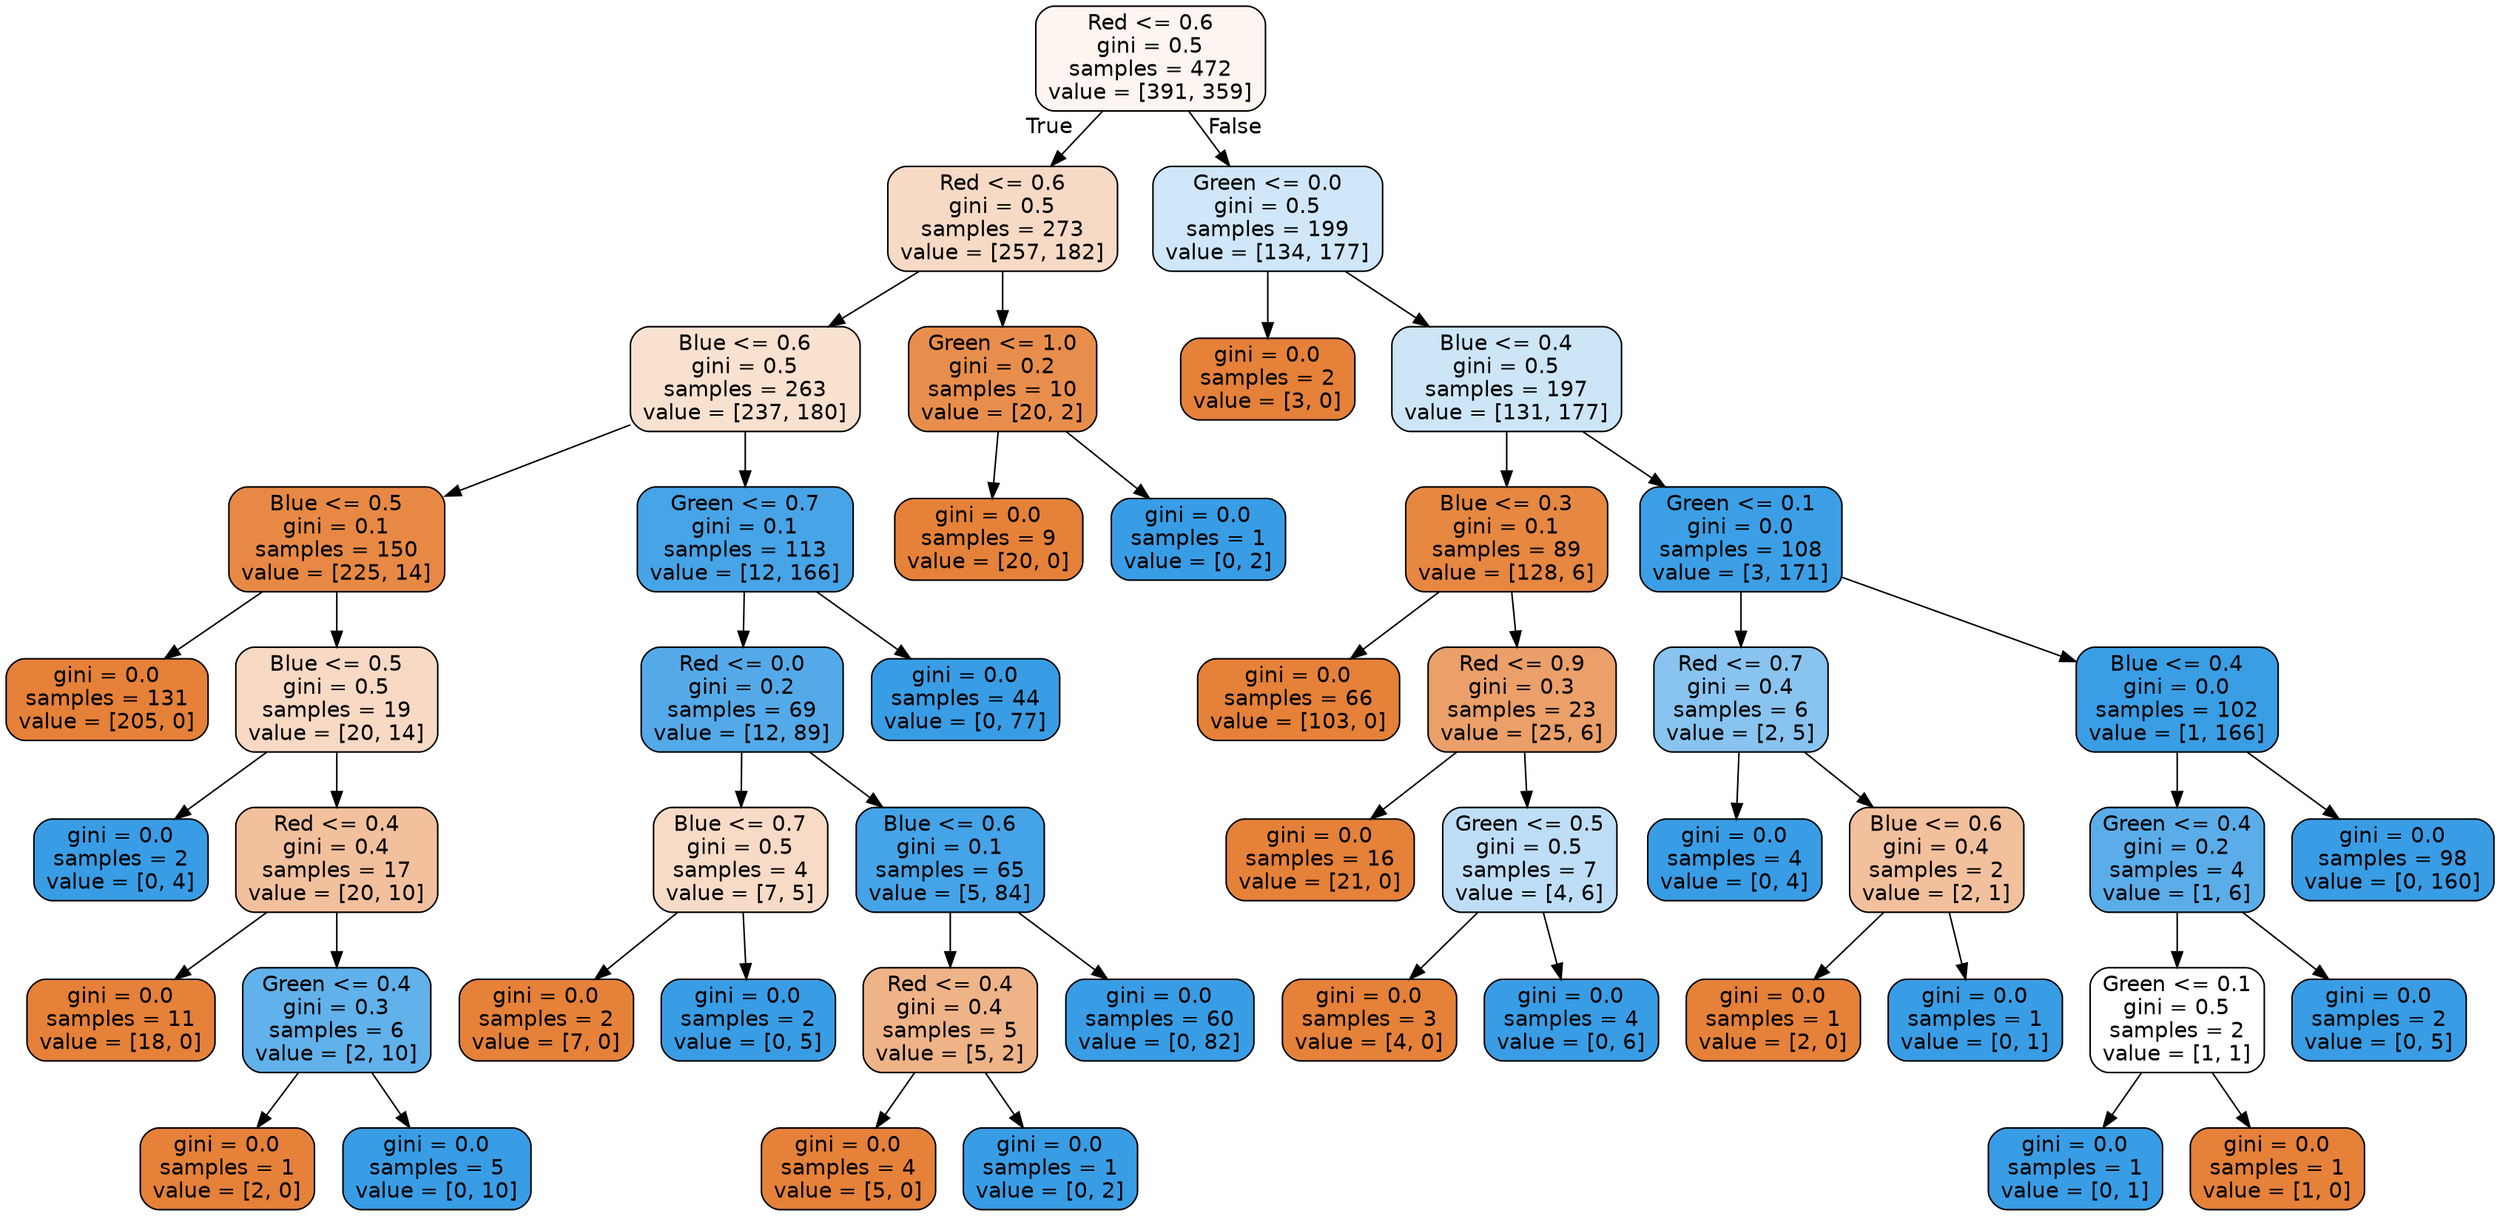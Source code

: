 digraph Tree {
node [shape=box, style="filled, rounded", color="black", fontname="helvetica"] ;
edge [fontname="helvetica"] ;
0 [label="Red <= 0.6\ngini = 0.5\nsamples = 472\nvalue = [391, 359]", fillcolor="#fdf5ef"] ;
1 [label="Red <= 0.6\ngini = 0.5\nsamples = 273\nvalue = [257, 182]", fillcolor="#f7dac5"] ;
0 -> 1 [labeldistance=2.5, labelangle=45, headlabel="True"] ;
2 [label="Blue <= 0.6\ngini = 0.5\nsamples = 263\nvalue = [237, 180]", fillcolor="#f9e1cf"] ;
1 -> 2 ;
3 [label="Blue <= 0.5\ngini = 0.1\nsamples = 150\nvalue = [225, 14]", fillcolor="#e78945"] ;
2 -> 3 ;
4 [label="gini = 0.0\nsamples = 131\nvalue = [205, 0]", fillcolor="#e58139"] ;
3 -> 4 ;
5 [label="Blue <= 0.5\ngini = 0.5\nsamples = 19\nvalue = [20, 14]", fillcolor="#f7d9c4"] ;
3 -> 5 ;
6 [label="gini = 0.0\nsamples = 2\nvalue = [0, 4]", fillcolor="#399de5"] ;
5 -> 6 ;
7 [label="Red <= 0.4\ngini = 0.4\nsamples = 17\nvalue = [20, 10]", fillcolor="#f2c09c"] ;
5 -> 7 ;
8 [label="gini = 0.0\nsamples = 11\nvalue = [18, 0]", fillcolor="#e58139"] ;
7 -> 8 ;
9 [label="Green <= 0.4\ngini = 0.3\nsamples = 6\nvalue = [2, 10]", fillcolor="#61b1ea"] ;
7 -> 9 ;
10 [label="gini = 0.0\nsamples = 1\nvalue = [2, 0]", fillcolor="#e58139"] ;
9 -> 10 ;
11 [label="gini = 0.0\nsamples = 5\nvalue = [0, 10]", fillcolor="#399de5"] ;
9 -> 11 ;
12 [label="Green <= 0.7\ngini = 0.1\nsamples = 113\nvalue = [12, 166]", fillcolor="#47a4e7"] ;
2 -> 12 ;
13 [label="Red <= 0.0\ngini = 0.2\nsamples = 69\nvalue = [12, 89]", fillcolor="#54aae9"] ;
12 -> 13 ;
14 [label="Blue <= 0.7\ngini = 0.5\nsamples = 4\nvalue = [7, 5]", fillcolor="#f8dbc6"] ;
13 -> 14 ;
15 [label="gini = 0.0\nsamples = 2\nvalue = [7, 0]", fillcolor="#e58139"] ;
14 -> 15 ;
16 [label="gini = 0.0\nsamples = 2\nvalue = [0, 5]", fillcolor="#399de5"] ;
14 -> 16 ;
17 [label="Blue <= 0.6\ngini = 0.1\nsamples = 65\nvalue = [5, 84]", fillcolor="#45a3e7"] ;
13 -> 17 ;
18 [label="Red <= 0.4\ngini = 0.4\nsamples = 5\nvalue = [5, 2]", fillcolor="#efb388"] ;
17 -> 18 ;
19 [label="gini = 0.0\nsamples = 4\nvalue = [5, 0]", fillcolor="#e58139"] ;
18 -> 19 ;
20 [label="gini = 0.0\nsamples = 1\nvalue = [0, 2]", fillcolor="#399de5"] ;
18 -> 20 ;
21 [label="gini = 0.0\nsamples = 60\nvalue = [0, 82]", fillcolor="#399de5"] ;
17 -> 21 ;
22 [label="gini = 0.0\nsamples = 44\nvalue = [0, 77]", fillcolor="#399de5"] ;
12 -> 22 ;
23 [label="Green <= 1.0\ngini = 0.2\nsamples = 10\nvalue = [20, 2]", fillcolor="#e88e4d"] ;
1 -> 23 ;
24 [label="gini = 0.0\nsamples = 9\nvalue = [20, 0]", fillcolor="#e58139"] ;
23 -> 24 ;
25 [label="gini = 0.0\nsamples = 1\nvalue = [0, 2]", fillcolor="#399de5"] ;
23 -> 25 ;
26 [label="Green <= 0.0\ngini = 0.5\nsamples = 199\nvalue = [134, 177]", fillcolor="#cfe7f9"] ;
0 -> 26 [labeldistance=2.5, labelangle=-45, headlabel="False"] ;
27 [label="gini = 0.0\nsamples = 2\nvalue = [3, 0]", fillcolor="#e58139"] ;
26 -> 27 ;
28 [label="Blue <= 0.4\ngini = 0.5\nsamples = 197\nvalue = [131, 177]", fillcolor="#cce6f8"] ;
26 -> 28 ;
29 [label="Blue <= 0.3\ngini = 0.1\nsamples = 89\nvalue = [128, 6]", fillcolor="#e68742"] ;
28 -> 29 ;
30 [label="gini = 0.0\nsamples = 66\nvalue = [103, 0]", fillcolor="#e58139"] ;
29 -> 30 ;
31 [label="Red <= 0.9\ngini = 0.3\nsamples = 23\nvalue = [25, 6]", fillcolor="#eb9f69"] ;
29 -> 31 ;
32 [label="gini = 0.0\nsamples = 16\nvalue = [21, 0]", fillcolor="#e58139"] ;
31 -> 32 ;
33 [label="Green <= 0.5\ngini = 0.5\nsamples = 7\nvalue = [4, 6]", fillcolor="#bddef6"] ;
31 -> 33 ;
34 [label="gini = 0.0\nsamples = 3\nvalue = [4, 0]", fillcolor="#e58139"] ;
33 -> 34 ;
35 [label="gini = 0.0\nsamples = 4\nvalue = [0, 6]", fillcolor="#399de5"] ;
33 -> 35 ;
36 [label="Green <= 0.1\ngini = 0.0\nsamples = 108\nvalue = [3, 171]", fillcolor="#3c9fe5"] ;
28 -> 36 ;
37 [label="Red <= 0.7\ngini = 0.4\nsamples = 6\nvalue = [2, 5]", fillcolor="#88c4ef"] ;
36 -> 37 ;
38 [label="gini = 0.0\nsamples = 4\nvalue = [0, 4]", fillcolor="#399de5"] ;
37 -> 38 ;
39 [label="Blue <= 0.6\ngini = 0.4\nsamples = 2\nvalue = [2, 1]", fillcolor="#f2c09c"] ;
37 -> 39 ;
40 [label="gini = 0.0\nsamples = 1\nvalue = [2, 0]", fillcolor="#e58139"] ;
39 -> 40 ;
41 [label="gini = 0.0\nsamples = 1\nvalue = [0, 1]", fillcolor="#399de5"] ;
39 -> 41 ;
42 [label="Blue <= 0.4\ngini = 0.0\nsamples = 102\nvalue = [1, 166]", fillcolor="#3a9ee5"] ;
36 -> 42 ;
43 [label="Green <= 0.4\ngini = 0.2\nsamples = 4\nvalue = [1, 6]", fillcolor="#5aade9"] ;
42 -> 43 ;
44 [label="Green <= 0.1\ngini = 0.5\nsamples = 2\nvalue = [1, 1]", fillcolor="#ffffff"] ;
43 -> 44 ;
45 [label="gini = 0.0\nsamples = 1\nvalue = [0, 1]", fillcolor="#399de5"] ;
44 -> 45 ;
46 [label="gini = 0.0\nsamples = 1\nvalue = [1, 0]", fillcolor="#e58139"] ;
44 -> 46 ;
47 [label="gini = 0.0\nsamples = 2\nvalue = [0, 5]", fillcolor="#399de5"] ;
43 -> 47 ;
48 [label="gini = 0.0\nsamples = 98\nvalue = [0, 160]", fillcolor="#399de5"] ;
42 -> 48 ;
}